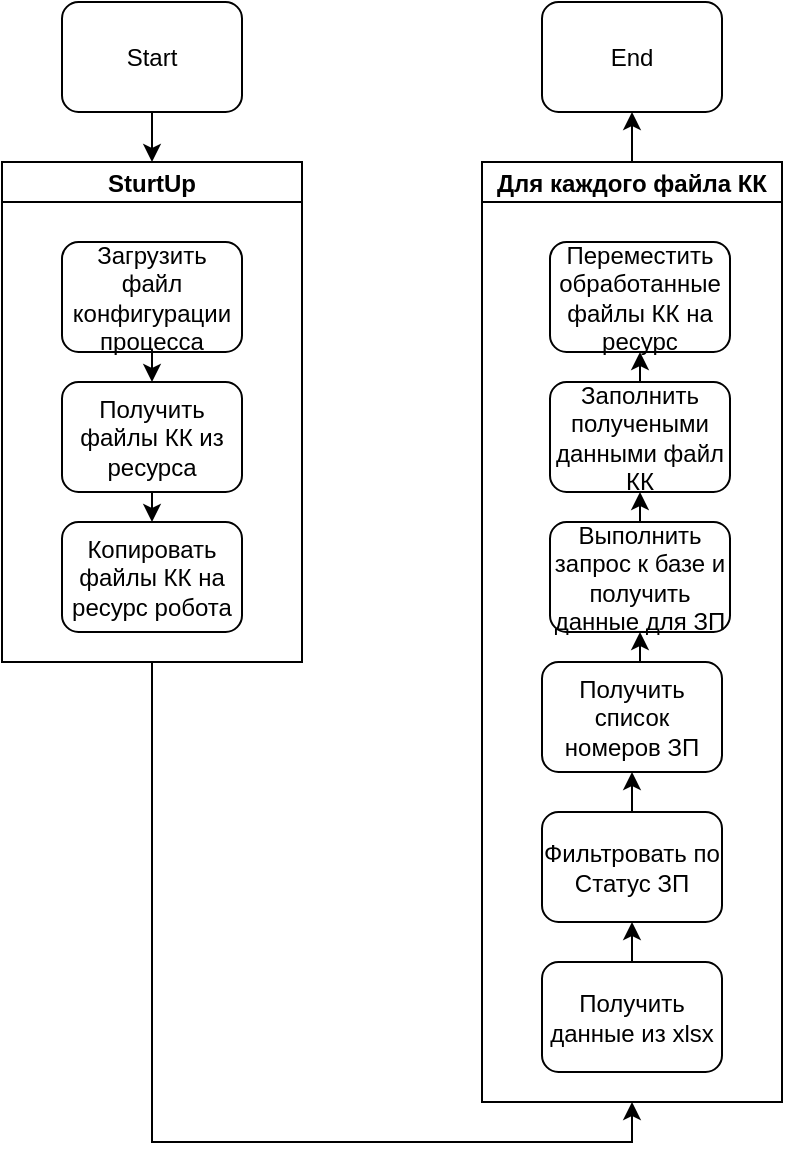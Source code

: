 <mxfile version="21.1.9" type="github">
  <diagram id="C5RBs43oDa-KdzZeNtuy" name="Page-1">
    <mxGraphModel dx="1456" dy="764" grid="1" gridSize="10" guides="1" tooltips="1" connect="1" arrows="1" fold="1" page="1" pageScale="1" pageWidth="827" pageHeight="1169" math="0" shadow="0">
      <root>
        <mxCell id="WIyWlLk6GJQsqaUBKTNV-0" />
        <mxCell id="WIyWlLk6GJQsqaUBKTNV-1" parent="WIyWlLk6GJQsqaUBKTNV-0" />
        <mxCell id="a5ogxu9tReecGd_fqsYU-39" style="edgeStyle=orthogonalEdgeStyle;rounded=0;orthogonalLoop=1;jettySize=auto;html=1;exitX=0.5;exitY=1;exitDx=0;exitDy=0;entryX=0.5;entryY=0;entryDx=0;entryDy=0;" edge="1" parent="WIyWlLk6GJQsqaUBKTNV-1" source="WIyWlLk6GJQsqaUBKTNV-3" target="a5ogxu9tReecGd_fqsYU-13">
          <mxGeometry relative="1" as="geometry" />
        </mxCell>
        <mxCell id="WIyWlLk6GJQsqaUBKTNV-3" value="Start" style="rounded=1;whiteSpace=wrap;html=1;fontSize=12;glass=0;strokeWidth=1;shadow=0;" parent="WIyWlLk6GJQsqaUBKTNV-1" vertex="1">
          <mxGeometry x="170" y="50" width="90" height="55" as="geometry" />
        </mxCell>
        <mxCell id="a5ogxu9tReecGd_fqsYU-124" style="edgeStyle=orthogonalEdgeStyle;rounded=0;orthogonalLoop=1;jettySize=auto;html=1;exitX=0.5;exitY=1;exitDx=0;exitDy=0;entryX=0.5;entryY=1;entryDx=0;entryDy=0;" edge="1" parent="WIyWlLk6GJQsqaUBKTNV-1" source="a5ogxu9tReecGd_fqsYU-13" target="a5ogxu9tReecGd_fqsYU-102">
          <mxGeometry relative="1" as="geometry" />
        </mxCell>
        <mxCell id="a5ogxu9tReecGd_fqsYU-13" value="SturtUp" style="swimlane;startSize=20;horizontal=1;containerType=tree;" vertex="1" parent="WIyWlLk6GJQsqaUBKTNV-1">
          <mxGeometry x="140" y="130" width="150" height="250" as="geometry" />
        </mxCell>
        <mxCell id="a5ogxu9tReecGd_fqsYU-97" style="edgeStyle=orthogonalEdgeStyle;rounded=0;orthogonalLoop=1;jettySize=auto;html=1;exitX=0.5;exitY=1;exitDx=0;exitDy=0;entryX=0.5;entryY=0;entryDx=0;entryDy=0;" edge="1" parent="a5ogxu9tReecGd_fqsYU-13" source="a5ogxu9tReecGd_fqsYU-95" target="a5ogxu9tReecGd_fqsYU-96">
          <mxGeometry relative="1" as="geometry" />
        </mxCell>
        <mxCell id="a5ogxu9tReecGd_fqsYU-95" value="Загрузить файл конфигурации процесса" style="rounded=1;whiteSpace=wrap;html=1;fontSize=12;glass=0;strokeWidth=1;shadow=0;" vertex="1" parent="a5ogxu9tReecGd_fqsYU-13">
          <mxGeometry x="30" y="40" width="90" height="55" as="geometry" />
        </mxCell>
        <mxCell id="a5ogxu9tReecGd_fqsYU-99" style="edgeStyle=orthogonalEdgeStyle;rounded=0;orthogonalLoop=1;jettySize=auto;html=1;exitX=0.5;exitY=1;exitDx=0;exitDy=0;entryX=0.5;entryY=0;entryDx=0;entryDy=0;" edge="1" parent="a5ogxu9tReecGd_fqsYU-13" source="a5ogxu9tReecGd_fqsYU-96" target="a5ogxu9tReecGd_fqsYU-98">
          <mxGeometry relative="1" as="geometry" />
        </mxCell>
        <mxCell id="a5ogxu9tReecGd_fqsYU-96" value="Получить файлы КК из ресурса" style="rounded=1;whiteSpace=wrap;html=1;fontSize=12;glass=0;strokeWidth=1;shadow=0;" vertex="1" parent="a5ogxu9tReecGd_fqsYU-13">
          <mxGeometry x="30" y="110" width="90" height="55" as="geometry" />
        </mxCell>
        <mxCell id="a5ogxu9tReecGd_fqsYU-98" value="Копировать файлы КК на ресурс робота" style="rounded=1;whiteSpace=wrap;html=1;fontSize=12;glass=0;strokeWidth=1;shadow=0;" vertex="1" parent="a5ogxu9tReecGd_fqsYU-13">
          <mxGeometry x="30" y="180" width="90" height="55" as="geometry" />
        </mxCell>
        <mxCell id="a5ogxu9tReecGd_fqsYU-123" style="edgeStyle=orthogonalEdgeStyle;rounded=0;orthogonalLoop=1;jettySize=auto;html=1;exitX=0.5;exitY=0;exitDx=0;exitDy=0;entryX=0.5;entryY=1;entryDx=0;entryDy=0;" edge="1" parent="WIyWlLk6GJQsqaUBKTNV-1" source="a5ogxu9tReecGd_fqsYU-102" target="a5ogxu9tReecGd_fqsYU-121">
          <mxGeometry relative="1" as="geometry" />
        </mxCell>
        <mxCell id="a5ogxu9tReecGd_fqsYU-102" value="Для каждого файла КК" style="swimlane;startSize=20;horizontal=1;containerType=tree;" vertex="1" parent="WIyWlLk6GJQsqaUBKTNV-1">
          <mxGeometry x="380" y="130" width="150" height="470" as="geometry" />
        </mxCell>
        <mxCell id="a5ogxu9tReecGd_fqsYU-127" style="edgeStyle=orthogonalEdgeStyle;rounded=0;orthogonalLoop=1;jettySize=auto;html=1;exitX=0.5;exitY=0;exitDx=0;exitDy=0;entryX=0.5;entryY=1;entryDx=0;entryDy=0;" edge="1" parent="a5ogxu9tReecGd_fqsYU-102" source="a5ogxu9tReecGd_fqsYU-100" target="a5ogxu9tReecGd_fqsYU-108">
          <mxGeometry relative="1" as="geometry" />
        </mxCell>
        <mxCell id="a5ogxu9tReecGd_fqsYU-100" value="Получить данные из xlsx" style="rounded=1;whiteSpace=wrap;html=1;fontSize=12;glass=0;strokeWidth=1;shadow=0;" vertex="1" parent="a5ogxu9tReecGd_fqsYU-102">
          <mxGeometry x="30" y="400" width="90" height="55" as="geometry" />
        </mxCell>
        <mxCell id="a5ogxu9tReecGd_fqsYU-128" style="edgeStyle=orthogonalEdgeStyle;rounded=0;orthogonalLoop=1;jettySize=auto;html=1;exitX=0.5;exitY=0;exitDx=0;exitDy=0;entryX=0.5;entryY=1;entryDx=0;entryDy=0;" edge="1" parent="a5ogxu9tReecGd_fqsYU-102" source="a5ogxu9tReecGd_fqsYU-108" target="a5ogxu9tReecGd_fqsYU-109">
          <mxGeometry relative="1" as="geometry" />
        </mxCell>
        <mxCell id="a5ogxu9tReecGd_fqsYU-108" value="Фильтровать по Статус ЗП" style="rounded=1;whiteSpace=wrap;html=1;fontSize=12;glass=0;strokeWidth=1;shadow=0;" vertex="1" parent="a5ogxu9tReecGd_fqsYU-102">
          <mxGeometry x="30" y="325" width="90" height="55" as="geometry" />
        </mxCell>
        <mxCell id="a5ogxu9tReecGd_fqsYU-129" style="edgeStyle=orthogonalEdgeStyle;rounded=0;orthogonalLoop=1;jettySize=auto;html=1;exitX=0.5;exitY=0;exitDx=0;exitDy=0;entryX=0.5;entryY=1;entryDx=0;entryDy=0;" edge="1" parent="a5ogxu9tReecGd_fqsYU-102" source="a5ogxu9tReecGd_fqsYU-109" target="a5ogxu9tReecGd_fqsYU-113">
          <mxGeometry relative="1" as="geometry" />
        </mxCell>
        <mxCell id="a5ogxu9tReecGd_fqsYU-109" value="Получить список номеров ЗП" style="rounded=1;whiteSpace=wrap;html=1;fontSize=12;glass=0;strokeWidth=1;shadow=0;" vertex="1" parent="a5ogxu9tReecGd_fqsYU-102">
          <mxGeometry x="30" y="250" width="90" height="55" as="geometry" />
        </mxCell>
        <mxCell id="a5ogxu9tReecGd_fqsYU-130" style="edgeStyle=orthogonalEdgeStyle;rounded=0;orthogonalLoop=1;jettySize=auto;html=1;exitX=0.5;exitY=0;exitDx=0;exitDy=0;entryX=0.5;entryY=1;entryDx=0;entryDy=0;" edge="1" parent="a5ogxu9tReecGd_fqsYU-102" source="a5ogxu9tReecGd_fqsYU-113" target="a5ogxu9tReecGd_fqsYU-115">
          <mxGeometry relative="1" as="geometry" />
        </mxCell>
        <mxCell id="a5ogxu9tReecGd_fqsYU-113" value="Выполнить запрос к базе и получить данные для ЗП" style="rounded=1;whiteSpace=wrap;html=1;fontSize=12;glass=0;strokeWidth=1;shadow=0;" vertex="1" parent="a5ogxu9tReecGd_fqsYU-102">
          <mxGeometry x="34" y="180" width="90" height="55" as="geometry" />
        </mxCell>
        <mxCell id="a5ogxu9tReecGd_fqsYU-131" style="edgeStyle=orthogonalEdgeStyle;rounded=0;orthogonalLoop=1;jettySize=auto;html=1;exitX=0.5;exitY=0;exitDx=0;exitDy=0;entryX=0.5;entryY=1;entryDx=0;entryDy=0;" edge="1" parent="a5ogxu9tReecGd_fqsYU-102" source="a5ogxu9tReecGd_fqsYU-115" target="a5ogxu9tReecGd_fqsYU-116">
          <mxGeometry relative="1" as="geometry" />
        </mxCell>
        <mxCell id="a5ogxu9tReecGd_fqsYU-115" value="Заполнить получеными данными файл КК" style="rounded=1;whiteSpace=wrap;html=1;fontSize=12;glass=0;strokeWidth=1;shadow=0;" vertex="1" parent="a5ogxu9tReecGd_fqsYU-102">
          <mxGeometry x="34" y="110" width="90" height="55" as="geometry" />
        </mxCell>
        <mxCell id="a5ogxu9tReecGd_fqsYU-116" value="Переместить обработанные файлы КК на ресурс" style="rounded=1;whiteSpace=wrap;html=1;fontSize=12;glass=0;strokeWidth=1;shadow=0;" vertex="1" parent="a5ogxu9tReecGd_fqsYU-102">
          <mxGeometry x="34" y="40" width="90" height="55" as="geometry" />
        </mxCell>
        <mxCell id="a5ogxu9tReecGd_fqsYU-121" value="End" style="rounded=1;whiteSpace=wrap;html=1;fontSize=12;glass=0;strokeWidth=1;shadow=0;" vertex="1" parent="WIyWlLk6GJQsqaUBKTNV-1">
          <mxGeometry x="410" y="50" width="90" height="55" as="geometry" />
        </mxCell>
      </root>
    </mxGraphModel>
  </diagram>
</mxfile>
